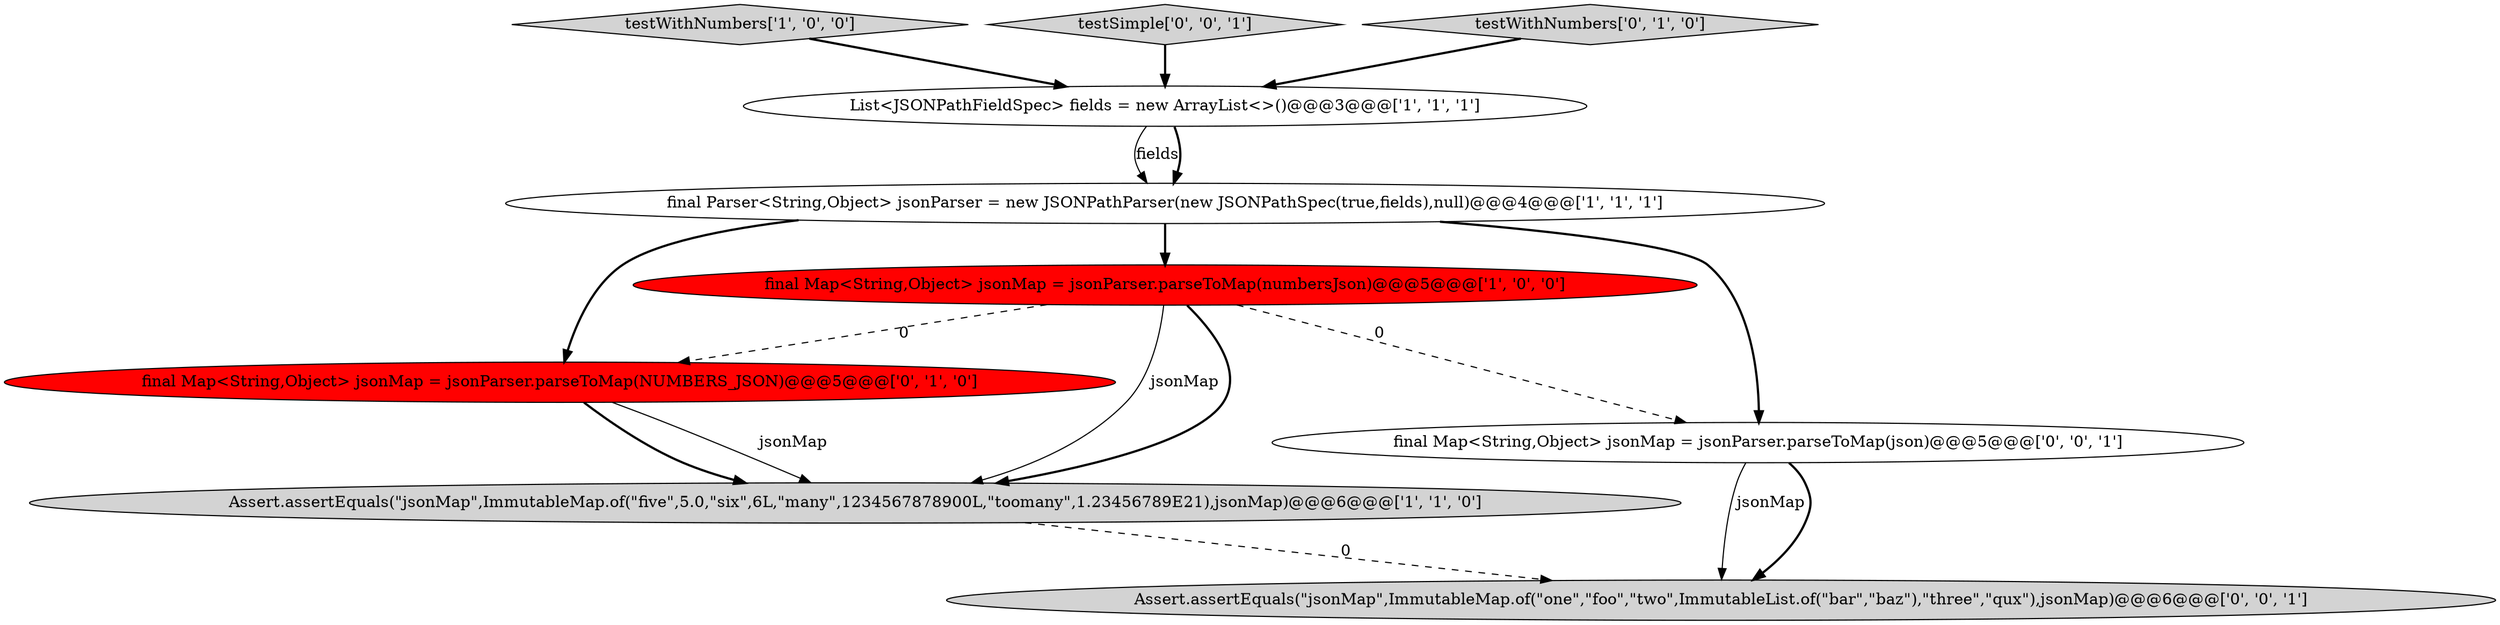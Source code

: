 digraph {
1 [style = filled, label = "final Parser<String,Object> jsonParser = new JSONPathParser(new JSONPathSpec(true,fields),null)@@@4@@@['1', '1', '1']", fillcolor = white, shape = ellipse image = "AAA0AAABBB1BBB"];
3 [style = filled, label = "Assert.assertEquals(\"jsonMap\",ImmutableMap.of(\"five\",5.0,\"six\",6L,\"many\",1234567878900L,\"toomany\",1.23456789E21),jsonMap)@@@6@@@['1', '1', '0']", fillcolor = lightgray, shape = ellipse image = "AAA0AAABBB1BBB"];
0 [style = filled, label = "List<JSONPathFieldSpec> fields = new ArrayList<>()@@@3@@@['1', '1', '1']", fillcolor = white, shape = ellipse image = "AAA0AAABBB1BBB"];
6 [style = filled, label = "final Map<String,Object> jsonMap = jsonParser.parseToMap(NUMBERS_JSON)@@@5@@@['0', '1', '0']", fillcolor = red, shape = ellipse image = "AAA1AAABBB2BBB"];
2 [style = filled, label = "final Map<String,Object> jsonMap = jsonParser.parseToMap(numbersJson)@@@5@@@['1', '0', '0']", fillcolor = red, shape = ellipse image = "AAA1AAABBB1BBB"];
4 [style = filled, label = "testWithNumbers['1', '0', '0']", fillcolor = lightgray, shape = diamond image = "AAA0AAABBB1BBB"];
7 [style = filled, label = "Assert.assertEquals(\"jsonMap\",ImmutableMap.of(\"one\",\"foo\",\"two\",ImmutableList.of(\"bar\",\"baz\"),\"three\",\"qux\"),jsonMap)@@@6@@@['0', '0', '1']", fillcolor = lightgray, shape = ellipse image = "AAA0AAABBB3BBB"];
8 [style = filled, label = "testSimple['0', '0', '1']", fillcolor = lightgray, shape = diamond image = "AAA0AAABBB3BBB"];
9 [style = filled, label = "final Map<String,Object> jsonMap = jsonParser.parseToMap(json)@@@5@@@['0', '0', '1']", fillcolor = white, shape = ellipse image = "AAA0AAABBB3BBB"];
5 [style = filled, label = "testWithNumbers['0', '1', '0']", fillcolor = lightgray, shape = diamond image = "AAA0AAABBB2BBB"];
8->0 [style = bold, label=""];
9->7 [style = solid, label="jsonMap"];
6->3 [style = bold, label=""];
1->2 [style = bold, label=""];
0->1 [style = solid, label="fields"];
1->6 [style = bold, label=""];
6->3 [style = solid, label="jsonMap"];
5->0 [style = bold, label=""];
2->3 [style = solid, label="jsonMap"];
9->7 [style = bold, label=""];
2->9 [style = dashed, label="0"];
3->7 [style = dashed, label="0"];
0->1 [style = bold, label=""];
1->9 [style = bold, label=""];
2->3 [style = bold, label=""];
4->0 [style = bold, label=""];
2->6 [style = dashed, label="0"];
}
